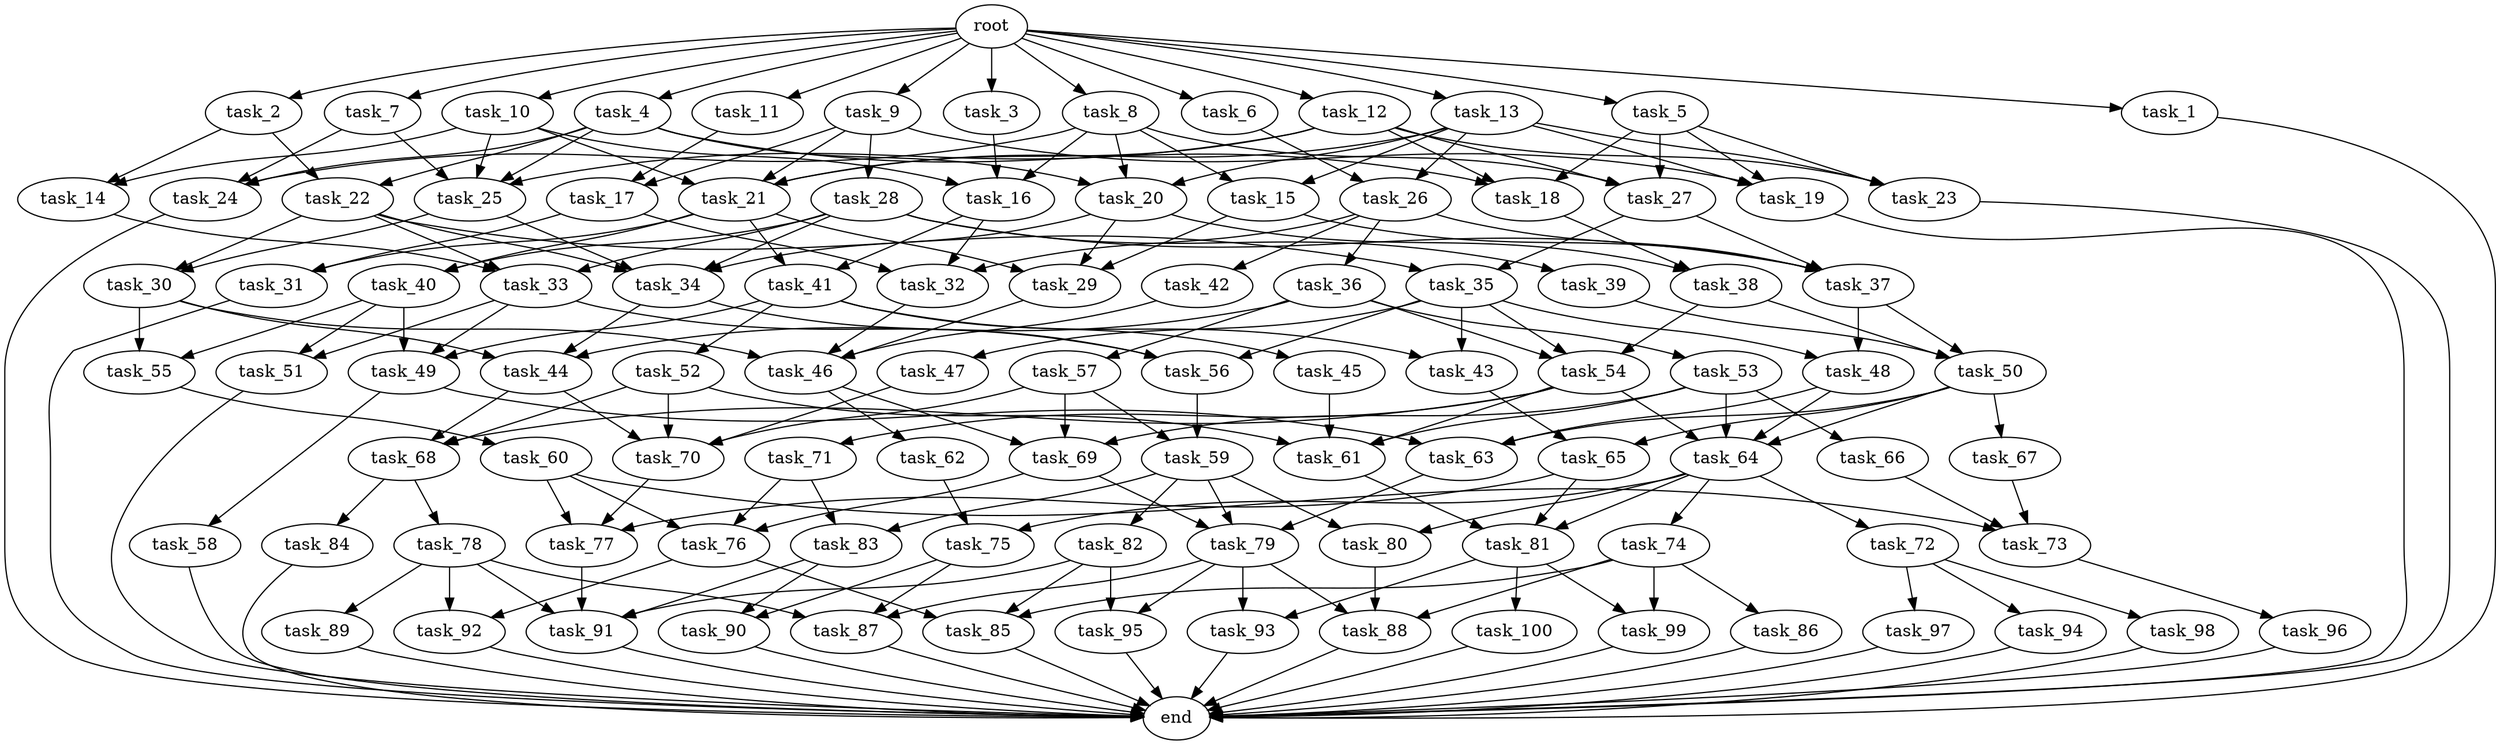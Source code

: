 digraph G {
  task_66 [size="7.085939e+08"];
  task_71 [size="1.504927e+09"];
  task_79 [size="1.930850e+09"];
  task_27 [size="1.373424e+09"];
  task_34 [size="2.507819e+09"];
  task_69 [size="3.371207e+09"];
  task_63 [size="3.768631e+09"];
  task_87 [size="3.928838e+09"];
  task_26 [size="4.564929e+09"];
  task_25 [size="2.338303e+09"];
  task_44 [size="2.053564e+09"];
  task_19 [size="3.106824e+09"];
  task_57 [size="1.496549e+09"];
  task_47 [size="4.916055e+08"];
  task_29 [size="3.421528e+08"];
  task_20 [size="4.123840e+09"];
  task_56 [size="3.373874e+09"];
  task_15 [size="1.648332e+09"];
  task_77 [size="4.148613e+09"];
  task_92 [size="4.507745e+09"];
  task_100 [size="1.290049e+09"];
  task_16 [size="4.195266e+09"];
  task_91 [size="4.173874e+09"];
  task_82 [size="4.094946e+09"];
  task_73 [size="3.766941e+09"];
  task_65 [size="2.640946e+09"];
  task_10 [size="4.593978e+09"];
  task_30 [size="2.092032e+09"];
  task_23 [size="1.041523e+09"];
  task_78 [size="3.380780e+09"];
  task_28 [size="3.327082e+09"];
  task_38 [size="4.052749e+09"];
  task_32 [size="1.778351e+09"];
  task_4 [size="3.683954e+09"];
  task_9 [size="8.509813e+07"];
  task_84 [size="1.075827e+09"];
  task_14 [size="3.648830e+09"];
  end [size="0.000000e+00"];
  task_83 [size="1.045923e+09"];
  task_90 [size="1.806431e+09"];
  task_59 [size="4.775941e+09"];
  task_12 [size="1.737172e+09"];
  task_46 [size="5.601206e+08"];
  task_36 [size="2.056822e+09"];
  task_40 [size="4.354084e+09"];
  task_62 [size="2.601547e+09"];
  task_45 [size="2.470514e+09"];
  task_53 [size="1.668196e+09"];
  task_24 [size="2.892592e+08"];
  task_33 [size="2.095479e+09"];
  task_89 [size="2.559274e+09"];
  task_94 [size="2.406501e+09"];
  task_41 [size="1.797287e+09"];
  task_72 [size="1.677628e+09"];
  task_18 [size="1.263679e+09"];
  task_64 [size="3.140412e+09"];
  task_54 [size="1.221724e+09"];
  task_95 [size="1.098543e+09"];
  task_70 [size="4.215970e+09"];
  task_11 [size="3.020682e+09"];
  task_43 [size="2.570232e+09"];
  task_88 [size="2.844444e+09"];
  task_96 [size="3.226853e+08"];
  task_6 [size="2.708244e+09"];
  task_42 [size="2.858929e+09"];
  task_17 [size="2.879818e+09"];
  task_22 [size="8.104511e+08"];
  task_93 [size="3.223430e+09"];
  task_98 [size="4.998310e+08"];
  task_97 [size="4.702371e+09"];
  task_58 [size="1.926680e+09"];
  task_67 [size="4.869716e+09"];
  root [size="0.000000e+00"];
  task_48 [size="3.881033e+08"];
  task_35 [size="4.301345e+09"];
  task_80 [size="2.239900e+09"];
  task_99 [size="1.311010e+09"];
  task_68 [size="1.915598e+09"];
  task_1 [size="1.944348e+09"];
  task_55 [size="2.817508e+09"];
  task_13 [size="4.019042e+09"];
  task_52 [size="1.525658e+08"];
  task_81 [size="3.611356e+09"];
  task_39 [size="3.736325e+09"];
  task_2 [size="2.127570e+09"];
  task_37 [size="2.463894e+09"];
  task_5 [size="3.526380e+09"];
  task_76 [size="1.924779e+09"];
  task_51 [size="4.220755e+09"];
  task_7 [size="4.490871e+09"];
  task_60 [size="2.693215e+09"];
  task_74 [size="3.391157e+09"];
  task_85 [size="2.212866e+09"];
  task_49 [size="1.866898e+09"];
  task_31 [size="2.939100e+09"];
  task_21 [size="2.950398e+09"];
  task_3 [size="2.111722e+09"];
  task_8 [size="2.121047e+09"];
  task_75 [size="4.023189e+09"];
  task_50 [size="7.434146e+08"];
  task_61 [size="2.743611e+08"];
  task_86 [size="1.138778e+09"];

  task_66 -> task_73 [size="1.417188e+08"];
  task_71 -> task_76 [size="3.009853e+08"];
  task_71 -> task_83 [size="3.009853e+08"];
  task_79 -> task_88 [size="1.287233e+08"];
  task_79 -> task_87 [size="1.287233e+08"];
  task_79 -> task_95 [size="1.287233e+08"];
  task_79 -> task_93 [size="1.287233e+08"];
  task_27 -> task_37 [size="9.156158e+07"];
  task_27 -> task_35 [size="9.156158e+07"];
  task_34 -> task_56 [size="1.253909e+08"];
  task_34 -> task_44 [size="1.253909e+08"];
  task_69 -> task_76 [size="2.247471e+08"];
  task_69 -> task_79 [size="2.247471e+08"];
  task_63 -> task_79 [size="2.512421e+08"];
  task_87 -> end [size="1.000000e-12"];
  task_26 -> task_36 [size="4.564929e+08"];
  task_26 -> task_37 [size="4.564929e+08"];
  task_26 -> task_32 [size="4.564929e+08"];
  task_26 -> task_42 [size="4.564929e+08"];
  task_25 -> task_34 [size="1.169152e+08"];
  task_25 -> task_30 [size="1.169152e+08"];
  task_44 -> task_68 [size="1.369043e+08"];
  task_44 -> task_70 [size="1.369043e+08"];
  task_19 -> end [size="1.000000e-12"];
  task_57 -> task_59 [size="2.993098e+08"];
  task_57 -> task_70 [size="2.993098e+08"];
  task_57 -> task_69 [size="2.993098e+08"];
  task_47 -> task_70 [size="9.832110e+07"];
  task_29 -> task_46 [size="2.281019e+07"];
  task_20 -> task_34 [size="2.749226e+08"];
  task_20 -> task_38 [size="2.749226e+08"];
  task_20 -> task_29 [size="2.749226e+08"];
  task_56 -> task_59 [size="2.249249e+08"];
  task_15 -> task_37 [size="1.648332e+08"];
  task_15 -> task_29 [size="1.648332e+08"];
  task_77 -> task_91 [size="2.765742e+08"];
  task_92 -> end [size="1.000000e-12"];
  task_100 -> end [size="1.000000e-12"];
  task_16 -> task_41 [size="2.796844e+08"];
  task_16 -> task_32 [size="2.796844e+08"];
  task_91 -> end [size="1.000000e-12"];
  task_82 -> task_95 [size="8.189892e+08"];
  task_82 -> task_91 [size="8.189892e+08"];
  task_82 -> task_85 [size="8.189892e+08"];
  task_73 -> task_96 [size="2.511294e+08"];
  task_65 -> task_81 [size="2.640946e+08"];
  task_65 -> task_77 [size="2.640946e+08"];
  task_10 -> task_21 [size="9.187957e+08"];
  task_10 -> task_16 [size="9.187957e+08"];
  task_10 -> task_25 [size="9.187957e+08"];
  task_10 -> task_14 [size="9.187957e+08"];
  task_30 -> task_44 [size="2.092032e+08"];
  task_30 -> task_55 [size="2.092032e+08"];
  task_30 -> task_46 [size="2.092032e+08"];
  task_23 -> end [size="1.000000e-12"];
  task_78 -> task_87 [size="6.761560e+08"];
  task_78 -> task_89 [size="6.761560e+08"];
  task_78 -> task_91 [size="6.761560e+08"];
  task_78 -> task_92 [size="6.761560e+08"];
  task_28 -> task_37 [size="6.654164e+08"];
  task_28 -> task_34 [size="6.654164e+08"];
  task_28 -> task_39 [size="6.654164e+08"];
  task_28 -> task_33 [size="6.654164e+08"];
  task_28 -> task_40 [size="6.654164e+08"];
  task_38 -> task_54 [size="4.052749e+08"];
  task_38 -> task_50 [size="4.052749e+08"];
  task_32 -> task_46 [size="1.185567e+08"];
  task_4 -> task_20 [size="7.367908e+08"];
  task_4 -> task_22 [size="7.367908e+08"];
  task_4 -> task_24 [size="7.367908e+08"];
  task_4 -> task_25 [size="7.367908e+08"];
  task_4 -> task_18 [size="7.367908e+08"];
  task_9 -> task_19 [size="1.701963e+07"];
  task_9 -> task_17 [size="1.701963e+07"];
  task_9 -> task_21 [size="1.701963e+07"];
  task_9 -> task_28 [size="1.701963e+07"];
  task_84 -> end [size="1.000000e-12"];
  task_14 -> task_33 [size="3.648830e+08"];
  task_83 -> task_90 [size="1.045923e+08"];
  task_83 -> task_91 [size="1.045923e+08"];
  task_90 -> end [size="1.000000e-12"];
  task_59 -> task_79 [size="4.775941e+08"];
  task_59 -> task_80 [size="4.775941e+08"];
  task_59 -> task_83 [size="4.775941e+08"];
  task_59 -> task_82 [size="4.775941e+08"];
  task_12 -> task_27 [size="3.474345e+08"];
  task_12 -> task_21 [size="3.474345e+08"];
  task_12 -> task_18 [size="3.474345e+08"];
  task_12 -> task_25 [size="3.474345e+08"];
  task_12 -> task_23 [size="3.474345e+08"];
  task_46 -> task_62 [size="2.800603e+07"];
  task_46 -> task_69 [size="2.800603e+07"];
  task_36 -> task_54 [size="4.113644e+08"];
  task_36 -> task_53 [size="4.113644e+08"];
  task_36 -> task_57 [size="4.113644e+08"];
  task_36 -> task_44 [size="4.113644e+08"];
  task_40 -> task_49 [size="4.354084e+08"];
  task_40 -> task_51 [size="4.354084e+08"];
  task_40 -> task_55 [size="4.354084e+08"];
  task_62 -> task_75 [size="5.203093e+08"];
  task_45 -> task_61 [size="4.941029e+08"];
  task_53 -> task_66 [size="3.336392e+08"];
  task_53 -> task_64 [size="3.336392e+08"];
  task_53 -> task_69 [size="3.336392e+08"];
  task_53 -> task_61 [size="3.336392e+08"];
  task_24 -> end [size="1.000000e-12"];
  task_33 -> task_49 [size="1.396986e+08"];
  task_33 -> task_56 [size="1.396986e+08"];
  task_33 -> task_51 [size="1.396986e+08"];
  task_89 -> end [size="1.000000e-12"];
  task_94 -> end [size="1.000000e-12"];
  task_41 -> task_49 [size="1.797287e+08"];
  task_41 -> task_52 [size="1.797287e+08"];
  task_41 -> task_45 [size="1.797287e+08"];
  task_41 -> task_43 [size="1.797287e+08"];
  task_72 -> task_94 [size="3.355257e+08"];
  task_72 -> task_97 [size="3.355257e+08"];
  task_72 -> task_98 [size="3.355257e+08"];
  task_18 -> task_38 [size="8.424530e+07"];
  task_64 -> task_75 [size="1.570206e+08"];
  task_64 -> task_74 [size="1.570206e+08"];
  task_64 -> task_81 [size="1.570206e+08"];
  task_64 -> task_80 [size="1.570206e+08"];
  task_64 -> task_72 [size="1.570206e+08"];
  task_54 -> task_68 [size="8.144826e+07"];
  task_54 -> task_61 [size="8.144826e+07"];
  task_54 -> task_64 [size="8.144826e+07"];
  task_54 -> task_71 [size="8.144826e+07"];
  task_95 -> end [size="1.000000e-12"];
  task_70 -> task_77 [size="2.107985e+08"];
  task_11 -> task_17 [size="6.041364e+08"];
  task_43 -> task_65 [size="2.570232e+08"];
  task_88 -> end [size="1.000000e-12"];
  task_96 -> end [size="1.000000e-12"];
  task_6 -> task_26 [size="5.416488e+08"];
  task_42 -> task_46 [size="5.717858e+08"];
  task_17 -> task_31 [size="2.879818e+08"];
  task_17 -> task_32 [size="2.879818e+08"];
  task_22 -> task_34 [size="8.104511e+07"];
  task_22 -> task_30 [size="8.104511e+07"];
  task_22 -> task_33 [size="8.104511e+07"];
  task_22 -> task_35 [size="8.104511e+07"];
  task_93 -> end [size="1.000000e-12"];
  task_98 -> end [size="1.000000e-12"];
  task_97 -> end [size="1.000000e-12"];
  task_58 -> end [size="1.000000e-12"];
  task_67 -> task_73 [size="9.739432e+08"];
  root -> task_4 [size="1.000000e-12"];
  root -> task_1 [size="1.000000e-12"];
  root -> task_7 [size="1.000000e-12"];
  root -> task_13 [size="1.000000e-12"];
  root -> task_8 [size="1.000000e-12"];
  root -> task_11 [size="1.000000e-12"];
  root -> task_2 [size="1.000000e-12"];
  root -> task_9 [size="1.000000e-12"];
  root -> task_6 [size="1.000000e-12"];
  root -> task_5 [size="1.000000e-12"];
  root -> task_12 [size="1.000000e-12"];
  root -> task_3 [size="1.000000e-12"];
  root -> task_10 [size="1.000000e-12"];
  task_48 -> task_63 [size="3.881033e+07"];
  task_48 -> task_64 [size="3.881033e+07"];
  task_35 -> task_54 [size="4.301345e+08"];
  task_35 -> task_56 [size="4.301345e+08"];
  task_35 -> task_47 [size="4.301345e+08"];
  task_35 -> task_43 [size="4.301345e+08"];
  task_35 -> task_48 [size="4.301345e+08"];
  task_80 -> task_88 [size="2.239900e+08"];
  task_99 -> end [size="1.000000e-12"];
  task_68 -> task_84 [size="1.277065e+08"];
  task_68 -> task_78 [size="1.277065e+08"];
  task_1 -> end [size="1.000000e-12"];
  task_55 -> task_60 [size="2.817508e+08"];
  task_13 -> task_19 [size="8.038084e+08"];
  task_13 -> task_21 [size="8.038084e+08"];
  task_13 -> task_23 [size="8.038084e+08"];
  task_13 -> task_26 [size="8.038084e+08"];
  task_13 -> task_20 [size="8.038084e+08"];
  task_13 -> task_15 [size="8.038084e+08"];
  task_52 -> task_68 [size="3.051315e+07"];
  task_52 -> task_70 [size="3.051315e+07"];
  task_52 -> task_61 [size="3.051315e+07"];
  task_81 -> task_100 [size="2.407571e+08"];
  task_81 -> task_99 [size="2.407571e+08"];
  task_81 -> task_93 [size="2.407571e+08"];
  task_39 -> task_50 [size="7.472650e+08"];
  task_2 -> task_22 [size="4.255140e+08"];
  task_2 -> task_14 [size="4.255140e+08"];
  task_37 -> task_50 [size="1.231947e+08"];
  task_37 -> task_48 [size="1.231947e+08"];
  task_5 -> task_19 [size="7.052760e+08"];
  task_5 -> task_27 [size="7.052760e+08"];
  task_5 -> task_23 [size="7.052760e+08"];
  task_5 -> task_18 [size="7.052760e+08"];
  task_76 -> task_92 [size="1.283186e+08"];
  task_76 -> task_85 [size="1.283186e+08"];
  task_51 -> end [size="1.000000e-12"];
  task_7 -> task_24 [size="8.981741e+08"];
  task_7 -> task_25 [size="8.981741e+08"];
  task_60 -> task_76 [size="5.386430e+08"];
  task_60 -> task_73 [size="5.386430e+08"];
  task_60 -> task_77 [size="5.386430e+08"];
  task_74 -> task_88 [size="6.782313e+08"];
  task_74 -> task_99 [size="6.782313e+08"];
  task_74 -> task_86 [size="6.782313e+08"];
  task_74 -> task_85 [size="6.782313e+08"];
  task_85 -> end [size="1.000000e-12"];
  task_49 -> task_58 [size="1.244599e+08"];
  task_49 -> task_63 [size="1.244599e+08"];
  task_31 -> end [size="1.000000e-12"];
  task_21 -> task_31 [size="1.475199e+08"];
  task_21 -> task_40 [size="1.475199e+08"];
  task_21 -> task_41 [size="1.475199e+08"];
  task_21 -> task_29 [size="1.475199e+08"];
  task_3 -> task_16 [size="4.223444e+08"];
  task_8 -> task_27 [size="4.242093e+08"];
  task_8 -> task_24 [size="4.242093e+08"];
  task_8 -> task_20 [size="4.242093e+08"];
  task_8 -> task_15 [size="4.242093e+08"];
  task_8 -> task_16 [size="4.242093e+08"];
  task_75 -> task_87 [size="4.023189e+08"];
  task_75 -> task_90 [size="4.023189e+08"];
  task_50 -> task_63 [size="4.956097e+07"];
  task_50 -> task_64 [size="4.956097e+07"];
  task_50 -> task_67 [size="4.956097e+07"];
  task_50 -> task_65 [size="4.956097e+07"];
  task_61 -> task_81 [size="1.371805e+07"];
  task_86 -> end [size="1.000000e-12"];
}
